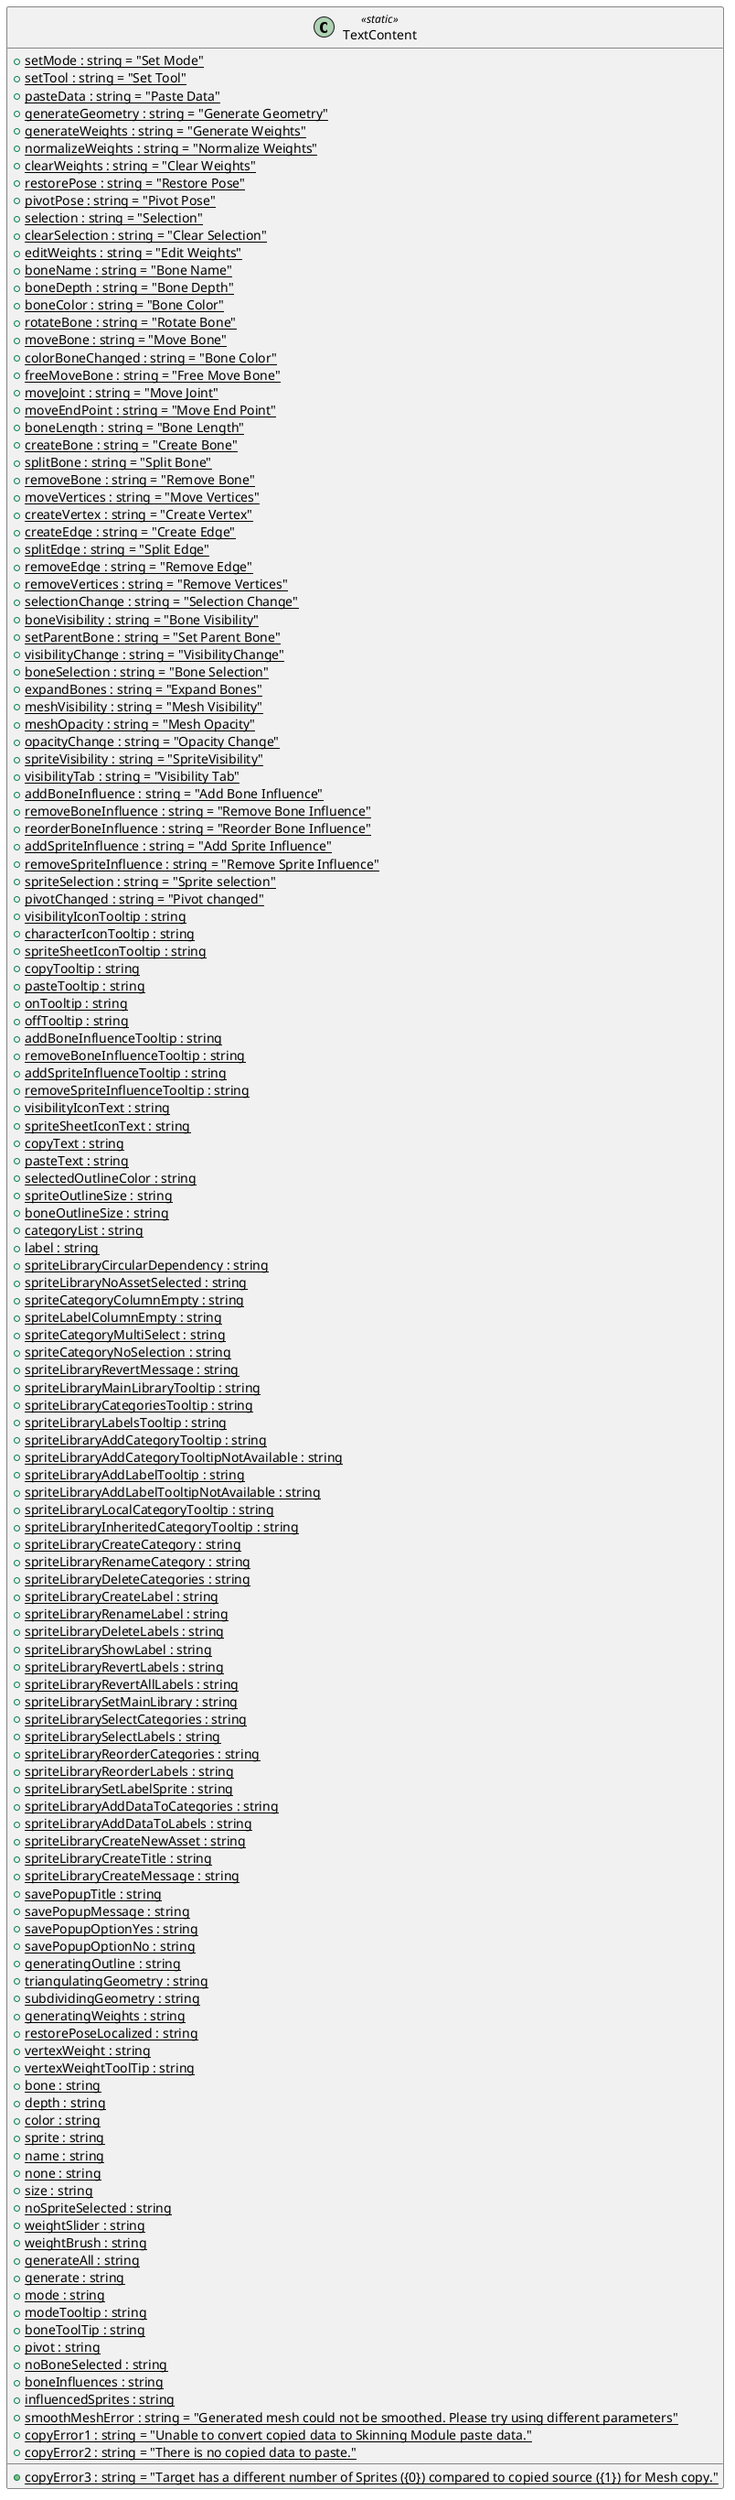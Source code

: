 @startuml
class TextContent <<static>> {
    + {static} setMode : string = "Set Mode"
    + {static} setTool : string = "Set Tool"
    + {static} pasteData : string = "Paste Data"
    + {static} generateGeometry : string = "Generate Geometry"
    + {static} generateWeights : string = "Generate Weights"
    + {static} normalizeWeights : string = "Normalize Weights"
    + {static} clearWeights : string = "Clear Weights"
    + {static} restorePose : string = "Restore Pose"
    + {static} pivotPose : string = "Pivot Pose"
    + {static} selection : string = "Selection"
    + {static} clearSelection : string = "Clear Selection"
    + {static} editWeights : string = "Edit Weights"
    + {static} boneName : string = "Bone Name"
    + {static} boneDepth : string = "Bone Depth"
    + {static} boneColor : string = "Bone Color"
    + {static} rotateBone : string = "Rotate Bone"
    + {static} moveBone : string = "Move Bone"
    + {static} colorBoneChanged : string = "Bone Color"
    + {static} freeMoveBone : string = "Free Move Bone"
    + {static} moveJoint : string = "Move Joint"
    + {static} moveEndPoint : string = "Move End Point"
    + {static} boneLength : string = "Bone Length"
    + {static} createBone : string = "Create Bone"
    + {static} splitBone : string = "Split Bone"
    + {static} removeBone : string = "Remove Bone"
    + {static} moveVertices : string = "Move Vertices"
    + {static} createVertex : string = "Create Vertex"
    + {static} createEdge : string = "Create Edge"
    + {static} splitEdge : string = "Split Edge"
    + {static} removeEdge : string = "Remove Edge"
    + {static} removeVertices : string = "Remove Vertices"
    + {static} selectionChange : string = "Selection Change"
    + {static} boneVisibility : string = "Bone Visibility"
    + {static} setParentBone : string = "Set Parent Bone"
    + {static} visibilityChange : string = "VisibilityChange"
    + {static} boneSelection : string = "Bone Selection"
    + {static} expandBones : string = "Expand Bones"
    + {static} meshVisibility : string = "Mesh Visibility"
    + {static} meshOpacity : string = "Mesh Opacity"
    + {static} opacityChange : string = "Opacity Change"
    + {static} spriteVisibility : string = "SpriteVisibility"
    + {static} visibilityTab : string = "Visibility Tab"
    + {static} addBoneInfluence : string = "Add Bone Influence"
    + {static} removeBoneInfluence : string = "Remove Bone Influence"
    + {static} reorderBoneInfluence : string = "Reorder Bone Influence"
    + {static} addSpriteInfluence : string = "Add Sprite Influence"
    + {static} removeSpriteInfluence : string = "Remove Sprite Influence"
    + {static} spriteSelection : string = "Sprite selection"
    + {static} pivotChanged : string = "Pivot changed"
    + {static} visibilityIconTooltip : string
    + {static} characterIconTooltip : string
    + {static} spriteSheetIconTooltip : string
    + {static} copyTooltip : string
    + {static} pasteTooltip : string
    + {static} onTooltip : string
    + {static} offTooltip : string
    + {static} addBoneInfluenceTooltip : string
    + {static} removeBoneInfluenceTooltip : string
    + {static} addSpriteInfluenceTooltip : string
    + {static} removeSpriteInfluenceTooltip : string
    + {static} visibilityIconText : string
    + {static} spriteSheetIconText : string
    + {static} copyText : string
    + {static} pasteText : string
    + {static} selectedOutlineColor : string
    + {static} spriteOutlineSize : string
    + {static} boneOutlineSize : string
    + {static} categoryList : string
    + {static} label : string
    + {static} spriteLibraryCircularDependency : string
    + {static} spriteLibraryNoAssetSelected : string
    + {static} spriteCategoryColumnEmpty : string
    + {static} spriteLabelColumnEmpty : string
    + {static} spriteCategoryMultiSelect : string
    + {static} spriteCategoryNoSelection : string
    + {static} spriteLibraryRevertMessage : string
    + {static} spriteLibraryMainLibraryTooltip : string
    + {static} spriteLibraryCategoriesTooltip : string
    + {static} spriteLibraryLabelsTooltip : string
    + {static} spriteLibraryAddCategoryTooltip : string
    + {static} spriteLibraryAddCategoryTooltipNotAvailable : string
    + {static} spriteLibraryAddLabelTooltip : string
    + {static} spriteLibraryAddLabelTooltipNotAvailable : string
    + {static} spriteLibraryLocalCategoryTooltip : string
    + {static} spriteLibraryInheritedCategoryTooltip : string
    + {static} spriteLibraryCreateCategory : string
    + {static} spriteLibraryRenameCategory : string
    + {static} spriteLibraryDeleteCategories : string
    + {static} spriteLibraryCreateLabel : string
    + {static} spriteLibraryRenameLabel : string
    + {static} spriteLibraryDeleteLabels : string
    + {static} spriteLibraryShowLabel : string
    + {static} spriteLibraryRevertLabels : string
    + {static} spriteLibraryRevertAllLabels : string
    + {static} spriteLibrarySetMainLibrary : string
    + {static} spriteLibrarySelectCategories : string
    + {static} spriteLibrarySelectLabels : string
    + {static} spriteLibraryReorderCategories : string
    + {static} spriteLibraryReorderLabels : string
    + {static} spriteLibrarySetLabelSprite : string
    + {static} spriteLibraryAddDataToCategories : string
    + {static} spriteLibraryAddDataToLabels : string
    + {static} spriteLibraryCreateNewAsset : string
    + {static} spriteLibraryCreateTitle : string
    + {static} spriteLibraryCreateMessage : string
    + {static} savePopupTitle : string
    + {static} savePopupMessage : string
    + {static} savePopupOptionYes : string
    + {static} savePopupOptionNo : string
    + {static} generatingOutline : string
    + {static} triangulatingGeometry : string
    + {static} subdividingGeometry : string
    + {static} generatingWeights : string
    + {static} restorePoseLocalized : string
    + {static} vertexWeight : string
    + {static} vertexWeightToolTip : string
    + {static} bone : string
    + {static} depth : string
    + {static} color : string
    + {static} sprite : string
    + {static} name : string
    + {static} none : string
    + {static} size : string
    + {static} noSpriteSelected : string
    + {static} weightSlider : string
    + {static} weightBrush : string
    + {static} generateAll : string
    + {static} generate : string
    + {static} mode : string
    + {static} modeTooltip : string
    + {static} boneToolTip : string
    + {static} pivot : string
    + {static} noBoneSelected : string
    + {static} boneInfluences : string
    + {static} influencedSprites : string
    + {static} smoothMeshError : string = "Generated mesh could not be smoothed. Please try using different parameters"
    + {static} copyError1 : string = "Unable to convert copied data to Skinning Module paste data."
    + {static} copyError2 : string = "There is no copied data to paste."
    + {static} copyError3 : string = "Target has a different number of Sprites ({0&#125;) compared to copied source ({1&#125;) for Mesh copy."
}
@enduml
